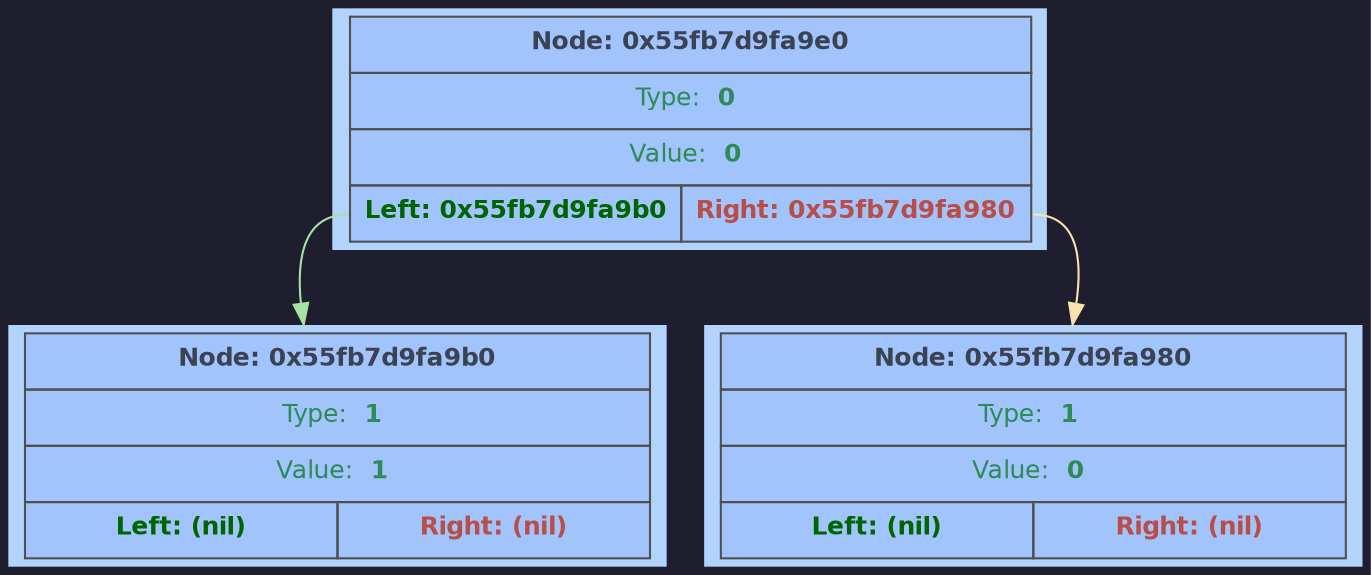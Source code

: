 digraph G {
	rankdir = TB;
	bgcolor="#1e1e2e";
	node [shape=rectangle, style=filled, fontname=Helvetica, fontsize=12, fillcolor="#89b4fa", color="#cba6f7", fontcolor="#1e1e2e"];
	node0x55fb7d9fa9e0 [shape=plaintext; style=filled; color="#fcf0d2"; fillcolor="#b2d4fc"; label = <
		         <table BORDER="0" CELLBORDER="1" CELLSPACING="0" CELLPADDING="6" BGCOLOR="#a1c4fd" COLOR="#4f4f4f">
			           <tr><td align='center' colspan='2'><FONT COLOR='#3b4252'><b>Node: 0x55fb7d9fa9e0</b></FONT></td></tr>
			           <tr><td align='center' colspan='2'><FONT COLOR='#2e8b57'>Type: <b> 0 </b></FONT></td></tr>
			           <tr><td align='center' colspan='2'><FONT COLOR='#2e8b57'>Value: <b> 0 </b></FONT></td></tr>
			           <tr>
			               <td WIDTH='150' PORT='left'  align='center'><FONT COLOR='#006400'><b>Left: 0x55fb7d9fa9b0</b></FONT></td>
			               <td WIDTH='150' PORT='right' align='center'><FONT COLOR='#b94e48'><b>Right: 0x55fb7d9fa980</b></FONT></td>
			           </tr>
		         </table> >];
	node0x55fb7d9fa9b0 [shape=plaintext; style=filled; color="#fcf0d2"; fillcolor="#b2d4fc"; label = <
		         <table BORDER="0" CELLBORDER="1" CELLSPACING="0" CELLPADDING="6" BGCOLOR="#a1c4fd" COLOR="#4f4f4f">
			           <tr><td align='center' colspan='2'><FONT COLOR='#3b4252'><b>Node: 0x55fb7d9fa9b0</b></FONT></td></tr>
			           <tr><td align='center' colspan='2'><FONT COLOR='#2e8b57'>Type: <b> 1 </b></FONT></td></tr>
			           <tr><td align='center' colspan='2'><FONT COLOR='#2e8b57'>Value: <b> 1 </b></FONT></td></tr>
			           <tr>
			               <td WIDTH='150' PORT='left'  align='center'><FONT COLOR='#006400'><b>Left: (nil)</b></FONT></td>
			               <td WIDTH='150' PORT='right' align='center'><FONT COLOR='#b94e48'><b>Right: (nil)</b></FONT></td>
			           </tr>
		         </table> >];
	node0x55fb7d9fa9e0:left -> node0x55fb7d9fa9b0 [color="#a6e3a1"]
	node0x55fb7d9fa980 [shape=plaintext; style=filled; color="#fcf0d2"; fillcolor="#b2d4fc"; label = <
		         <table BORDER="0" CELLBORDER="1" CELLSPACING="0" CELLPADDING="6" BGCOLOR="#a1c4fd" COLOR="#4f4f4f">
			           <tr><td align='center' colspan='2'><FONT COLOR='#3b4252'><b>Node: 0x55fb7d9fa980</b></FONT></td></tr>
			           <tr><td align='center' colspan='2'><FONT COLOR='#2e8b57'>Type: <b> 1 </b></FONT></td></tr>
			           <tr><td align='center' colspan='2'><FONT COLOR='#2e8b57'>Value: <b> 0 </b></FONT></td></tr>
			           <tr>
			               <td WIDTH='150' PORT='left'  align='center'><FONT COLOR='#006400'><b>Left: (nil)</b></FONT></td>
			               <td WIDTH='150' PORT='right' align='center'><FONT COLOR='#b94e48'><b>Right: (nil)</b></FONT></td>
			           </tr>
		         </table> >];
	node0x55fb7d9fa9e0:right -> node0x55fb7d9fa980 [color="#f9e2af"]
}
